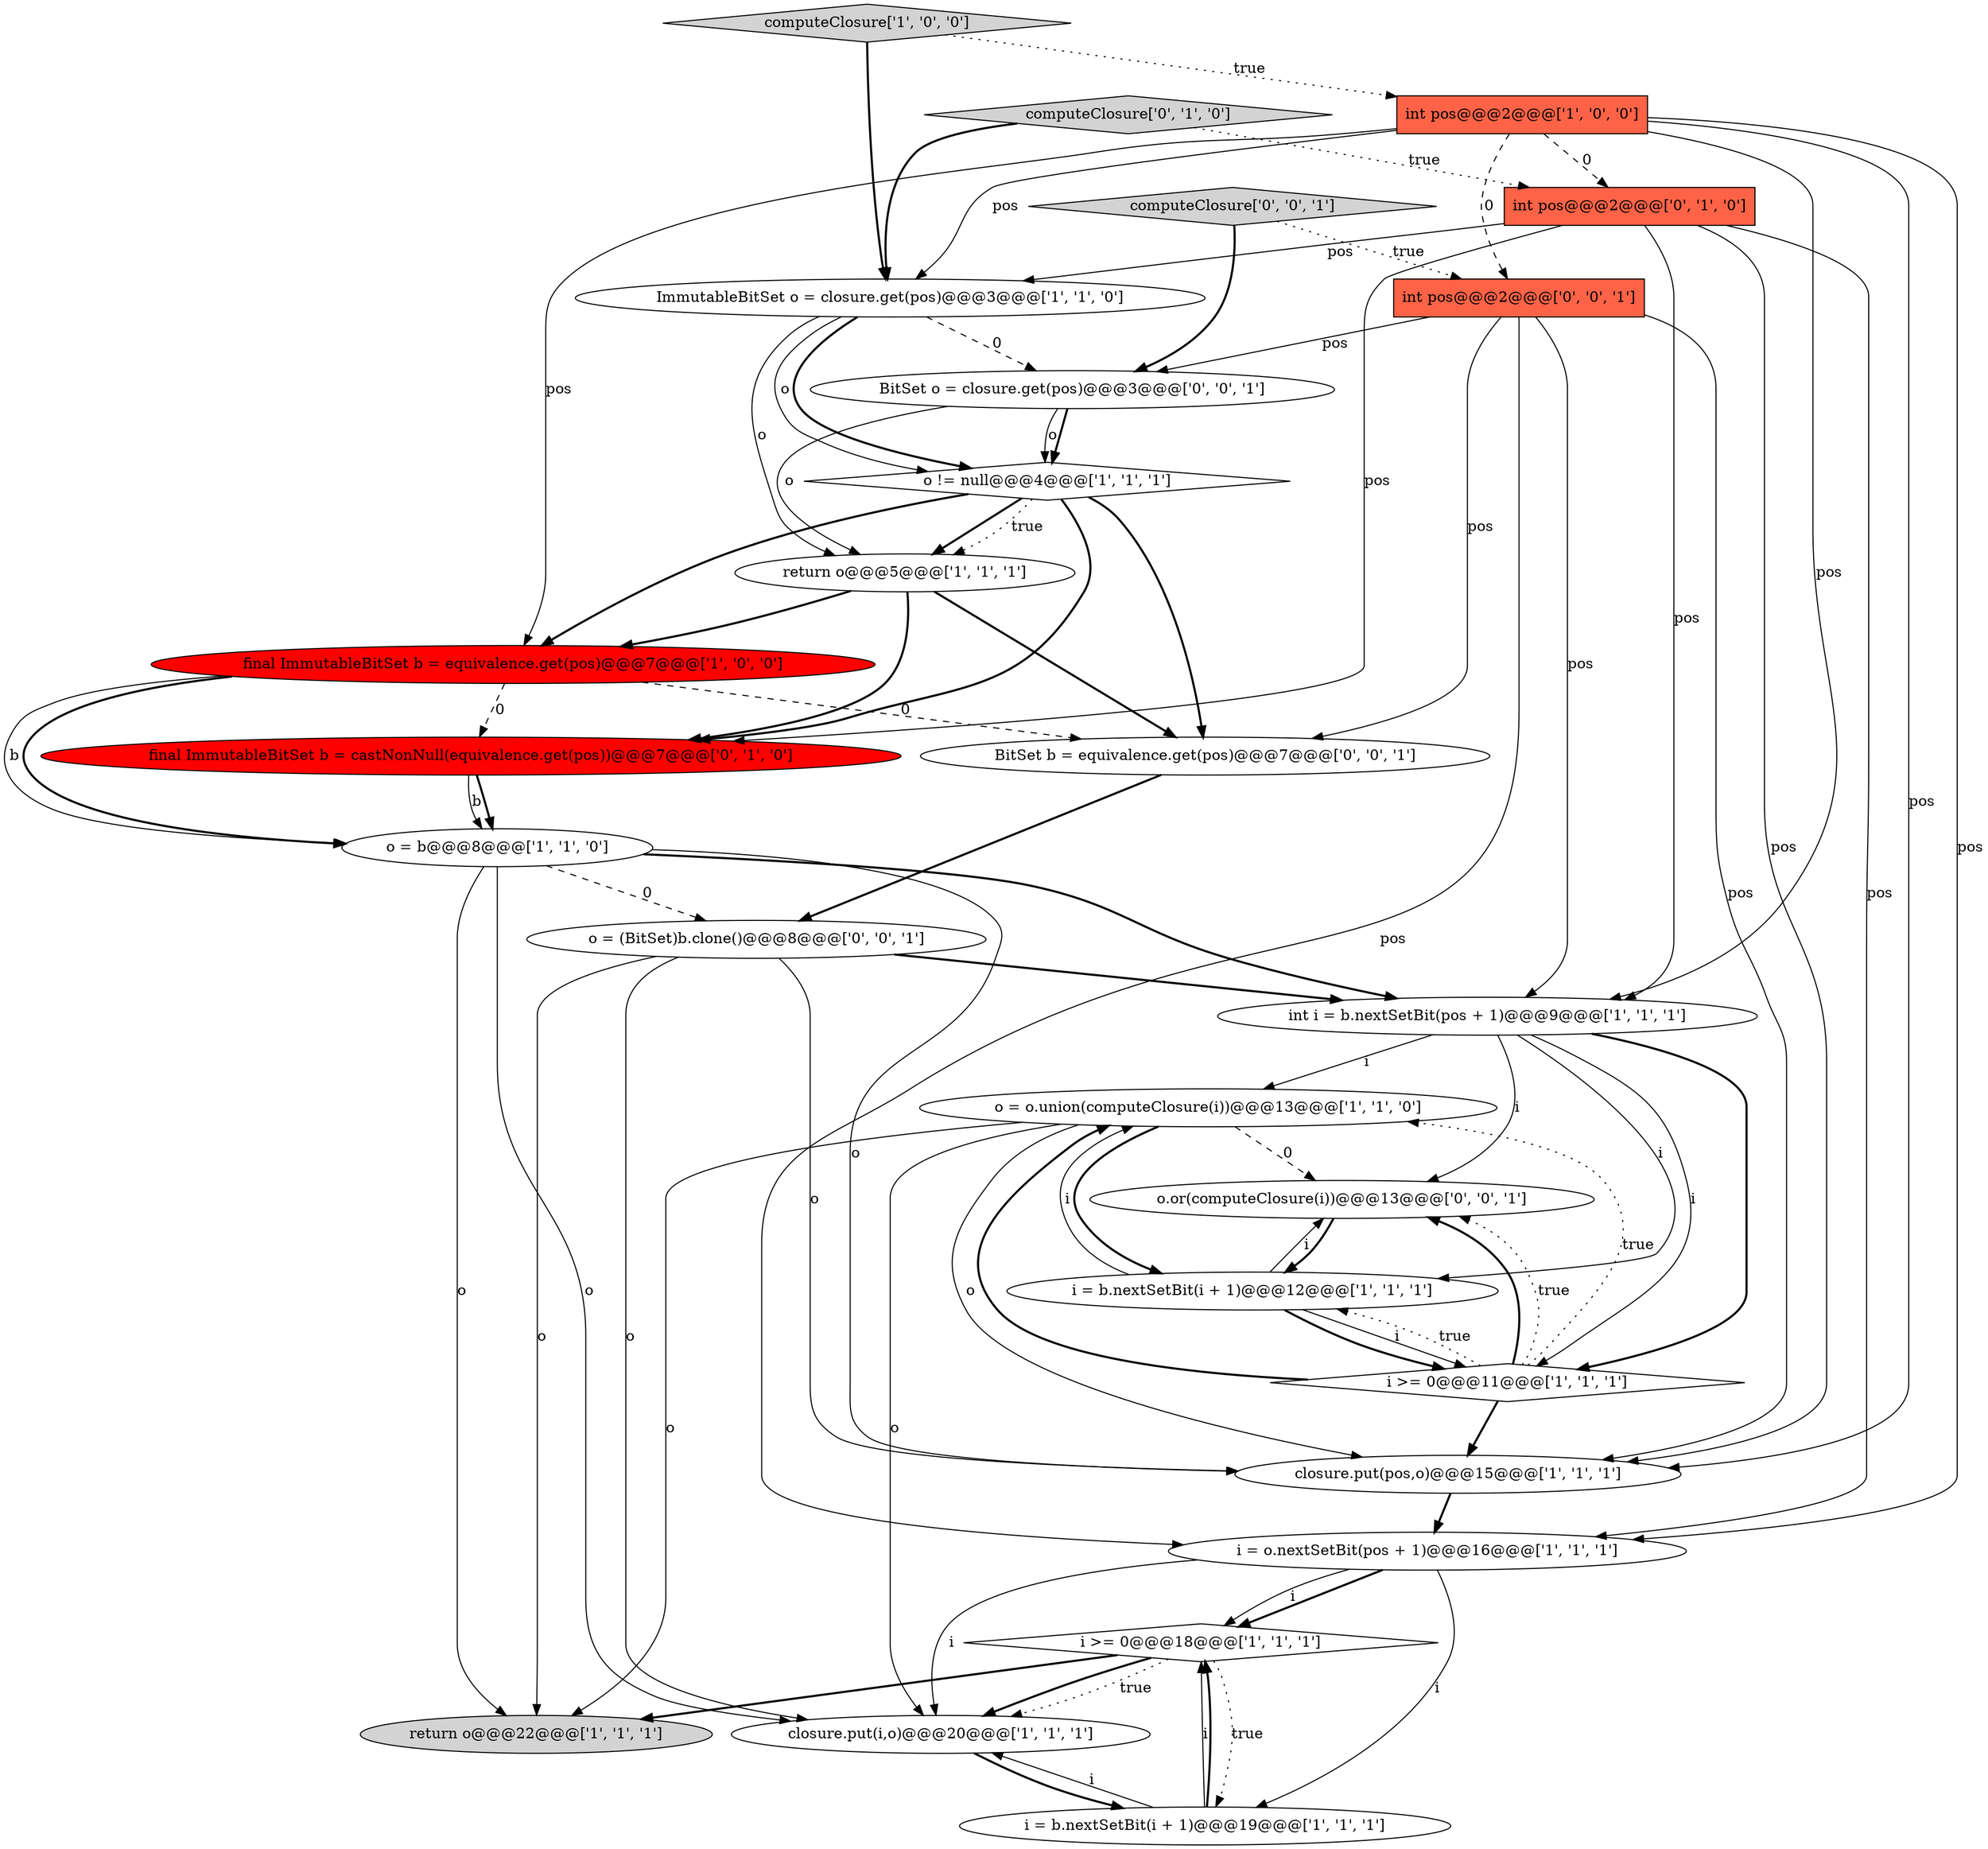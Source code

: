 digraph {
0 [style = filled, label = "o = o.union(computeClosure(i))@@@13@@@['1', '1', '0']", fillcolor = white, shape = ellipse image = "AAA0AAABBB1BBB"];
25 [style = filled, label = "o = (BitSet)b.clone()@@@8@@@['0', '0', '1']", fillcolor = white, shape = ellipse image = "AAA0AAABBB3BBB"];
2 [style = filled, label = "computeClosure['1', '0', '0']", fillcolor = lightgray, shape = diamond image = "AAA0AAABBB1BBB"];
23 [style = filled, label = "computeClosure['0', '0', '1']", fillcolor = lightgray, shape = diamond image = "AAA0AAABBB3BBB"];
4 [style = filled, label = "i >= 0@@@11@@@['1', '1', '1']", fillcolor = white, shape = diamond image = "AAA0AAABBB1BBB"];
15 [style = filled, label = "closure.put(pos,o)@@@15@@@['1', '1', '1']", fillcolor = white, shape = ellipse image = "AAA0AAABBB1BBB"];
1 [style = filled, label = "i >= 0@@@18@@@['1', '1', '1']", fillcolor = white, shape = diamond image = "AAA0AAABBB1BBB"];
21 [style = filled, label = "o.or(computeClosure(i))@@@13@@@['0', '0', '1']", fillcolor = white, shape = ellipse image = "AAA0AAABBB3BBB"];
11 [style = filled, label = "o != null@@@4@@@['1', '1', '1']", fillcolor = white, shape = diamond image = "AAA0AAABBB1BBB"];
19 [style = filled, label = "final ImmutableBitSet b = castNonNull(equivalence.get(pos))@@@7@@@['0', '1', '0']", fillcolor = red, shape = ellipse image = "AAA1AAABBB2BBB"];
22 [style = filled, label = "BitSet b = equivalence.get(pos)@@@7@@@['0', '0', '1']", fillcolor = white, shape = ellipse image = "AAA0AAABBB3BBB"];
10 [style = filled, label = "closure.put(i,o)@@@20@@@['1', '1', '1']", fillcolor = white, shape = ellipse image = "AAA0AAABBB1BBB"];
16 [style = filled, label = "i = b.nextSetBit(i + 1)@@@19@@@['1', '1', '1']", fillcolor = white, shape = ellipse image = "AAA0AAABBB1BBB"];
5 [style = filled, label = "i = o.nextSetBit(pos + 1)@@@16@@@['1', '1', '1']", fillcolor = white, shape = ellipse image = "AAA0AAABBB1BBB"];
8 [style = filled, label = "ImmutableBitSet o = closure.get(pos)@@@3@@@['1', '1', '0']", fillcolor = white, shape = ellipse image = "AAA0AAABBB1BBB"];
7 [style = filled, label = "return o@@@22@@@['1', '1', '1']", fillcolor = lightgray, shape = ellipse image = "AAA0AAABBB1BBB"];
3 [style = filled, label = "final ImmutableBitSet b = equivalence.get(pos)@@@7@@@['1', '0', '0']", fillcolor = red, shape = ellipse image = "AAA1AAABBB1BBB"];
6 [style = filled, label = "i = b.nextSetBit(i + 1)@@@12@@@['1', '1', '1']", fillcolor = white, shape = ellipse image = "AAA0AAABBB1BBB"];
12 [style = filled, label = "o = b@@@8@@@['1', '1', '0']", fillcolor = white, shape = ellipse image = "AAA0AAABBB1BBB"];
14 [style = filled, label = "return o@@@5@@@['1', '1', '1']", fillcolor = white, shape = ellipse image = "AAA0AAABBB1BBB"];
20 [style = filled, label = "int pos@@@2@@@['0', '0', '1']", fillcolor = tomato, shape = box image = "AAA0AAABBB3BBB"];
9 [style = filled, label = "int i = b.nextSetBit(pos + 1)@@@9@@@['1', '1', '1']", fillcolor = white, shape = ellipse image = "AAA0AAABBB1BBB"];
13 [style = filled, label = "int pos@@@2@@@['1', '0', '0']", fillcolor = tomato, shape = box image = "AAA1AAABBB1BBB"];
18 [style = filled, label = "computeClosure['0', '1', '0']", fillcolor = lightgray, shape = diamond image = "AAA0AAABBB2BBB"];
17 [style = filled, label = "int pos@@@2@@@['0', '1', '0']", fillcolor = tomato, shape = box image = "AAA1AAABBB2BBB"];
24 [style = filled, label = "BitSet o = closure.get(pos)@@@3@@@['0', '0', '1']", fillcolor = white, shape = ellipse image = "AAA0AAABBB3BBB"];
9->0 [style = solid, label="i"];
14->3 [style = bold, label=""];
13->15 [style = solid, label="pos"];
12->15 [style = solid, label="o"];
20->9 [style = solid, label="pos"];
20->15 [style = solid, label="pos"];
11->14 [style = bold, label=""];
13->20 [style = dashed, label="0"];
4->15 [style = bold, label=""];
12->9 [style = bold, label=""];
16->10 [style = solid, label="i"];
12->10 [style = solid, label="o"];
19->12 [style = solid, label="b"];
9->6 [style = solid, label="i"];
24->11 [style = bold, label=""];
25->15 [style = solid, label="o"];
25->10 [style = solid, label="o"];
9->4 [style = solid, label="i"];
8->11 [style = bold, label=""];
8->11 [style = solid, label="o"];
22->25 [style = bold, label=""];
5->16 [style = solid, label="i"];
6->4 [style = solid, label="i"];
13->5 [style = solid, label="pos"];
19->12 [style = bold, label=""];
4->0 [style = dotted, label="true"];
14->22 [style = bold, label=""];
11->14 [style = dotted, label="true"];
4->21 [style = bold, label=""];
17->8 [style = solid, label="pos"];
3->22 [style = dashed, label="0"];
4->0 [style = bold, label=""];
6->4 [style = bold, label=""];
5->1 [style = bold, label=""];
12->7 [style = solid, label="o"];
16->1 [style = solid, label="i"];
18->17 [style = dotted, label="true"];
13->9 [style = solid, label="pos"];
24->14 [style = solid, label="o"];
9->21 [style = solid, label="i"];
5->10 [style = solid, label="i"];
20->22 [style = solid, label="pos"];
0->7 [style = solid, label="o"];
17->5 [style = solid, label="pos"];
1->10 [style = dotted, label="true"];
0->10 [style = solid, label="o"];
25->9 [style = bold, label=""];
8->14 [style = solid, label="o"];
13->8 [style = solid, label="pos"];
14->19 [style = bold, label=""];
3->12 [style = bold, label=""];
1->7 [style = bold, label=""];
24->11 [style = solid, label="o"];
4->21 [style = dotted, label="true"];
23->20 [style = dotted, label="true"];
6->21 [style = solid, label="i"];
10->16 [style = bold, label=""];
16->1 [style = bold, label=""];
11->3 [style = bold, label=""];
13->3 [style = solid, label="pos"];
11->22 [style = bold, label=""];
25->7 [style = solid, label="o"];
1->16 [style = dotted, label="true"];
20->5 [style = solid, label="pos"];
18->8 [style = bold, label=""];
20->24 [style = solid, label="pos"];
17->15 [style = solid, label="pos"];
4->6 [style = dotted, label="true"];
0->15 [style = solid, label="o"];
21->6 [style = bold, label=""];
0->6 [style = bold, label=""];
9->4 [style = bold, label=""];
13->17 [style = dashed, label="0"];
8->24 [style = dashed, label="0"];
5->1 [style = solid, label="i"];
11->19 [style = bold, label=""];
17->9 [style = solid, label="pos"];
15->5 [style = bold, label=""];
6->0 [style = solid, label="i"];
3->19 [style = dashed, label="0"];
23->24 [style = bold, label=""];
12->25 [style = dashed, label="0"];
0->21 [style = dashed, label="0"];
3->12 [style = solid, label="b"];
1->10 [style = bold, label=""];
17->19 [style = solid, label="pos"];
2->13 [style = dotted, label="true"];
2->8 [style = bold, label=""];
}

